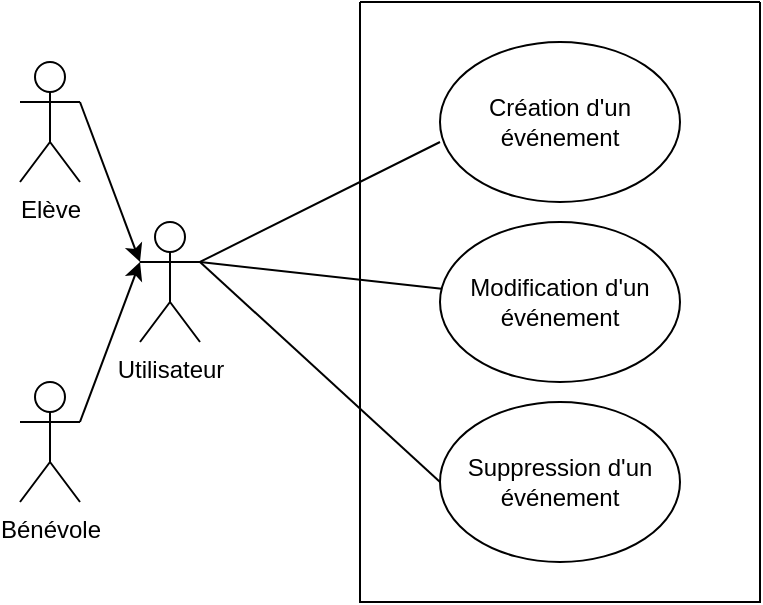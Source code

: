 <mxfile version="14.7.10" type="github">
  <diagram id="twqWvfRdq5tBX4HJEMYW" name="Page-1">
    <mxGraphModel dx="868" dy="1562" grid="1" gridSize="10" guides="1" tooltips="1" connect="1" arrows="1" fold="1" page="1" pageScale="1" pageWidth="827" pageHeight="1169" math="0" shadow="0">
      <root>
        <mxCell id="0" />
        <mxCell id="1" parent="0" />
        <mxCell id="c0F54O6PekI2rQH_W56Y-1" value="&lt;font style=&quot;vertical-align: inherit&quot;&gt;&lt;font style=&quot;vertical-align: inherit&quot;&gt;Elève&lt;/font&gt;&lt;/font&gt;" style="shape=umlActor;verticalLabelPosition=bottom;verticalAlign=top;html=1;outlineConnect=0;" parent="1" vertex="1">
          <mxGeometry x="100" y="-110" width="30" height="60" as="geometry" />
        </mxCell>
        <mxCell id="c0F54O6PekI2rQH_W56Y-2" value="&lt;font style=&quot;vertical-align: inherit&quot;&gt;&lt;font style=&quot;vertical-align: inherit&quot;&gt;Bénévole&lt;/font&gt;&lt;/font&gt;" style="shape=umlActor;verticalLabelPosition=bottom;verticalAlign=top;html=1;outlineConnect=0;" parent="1" vertex="1">
          <mxGeometry x="100" y="50" width="30" height="60" as="geometry" />
        </mxCell>
        <mxCell id="c0F54O6PekI2rQH_W56Y-3" value="&lt;font style=&quot;vertical-align: inherit&quot;&gt;&lt;font style=&quot;vertical-align: inherit&quot;&gt;Utilisateur&lt;/font&gt;&lt;/font&gt;" style="shape=umlActor;verticalLabelPosition=bottom;verticalAlign=top;html=1;outlineConnect=0;" parent="1" vertex="1">
          <mxGeometry x="160" y="-30" width="30" height="60" as="geometry" />
        </mxCell>
        <mxCell id="c0F54O6PekI2rQH_W56Y-4" value="" style="swimlane;startSize=0;" parent="1" vertex="1">
          <mxGeometry x="270" y="-140" width="200" height="300" as="geometry" />
        </mxCell>
        <mxCell id="c0F54O6PekI2rQH_W56Y-13" value="&lt;font style=&quot;vertical-align: inherit&quot;&gt;&lt;font style=&quot;vertical-align: inherit&quot;&gt;Création d&#39;un événement&lt;/font&gt;&lt;/font&gt;" style="ellipse;whiteSpace=wrap;html=1;" parent="c0F54O6PekI2rQH_W56Y-4" vertex="1">
          <mxGeometry x="40" y="20" width="120" height="80" as="geometry" />
        </mxCell>
        <mxCell id="c0F54O6PekI2rQH_W56Y-14" value="&lt;font style=&quot;vertical-align: inherit&quot;&gt;&lt;font style=&quot;vertical-align: inherit&quot;&gt;Modification d&#39;un événement&lt;/font&gt;&lt;/font&gt;" style="ellipse;whiteSpace=wrap;html=1;" parent="c0F54O6PekI2rQH_W56Y-4" vertex="1">
          <mxGeometry x="40" y="110" width="120" height="80" as="geometry" />
        </mxCell>
        <mxCell id="c0F54O6PekI2rQH_W56Y-15" value="&lt;font style=&quot;vertical-align: inherit&quot;&gt;&lt;font style=&quot;vertical-align: inherit&quot;&gt;Suppression d&#39;un événement&lt;/font&gt;&lt;/font&gt;" style="ellipse;whiteSpace=wrap;html=1;" parent="c0F54O6PekI2rQH_W56Y-4" vertex="1">
          <mxGeometry x="40" y="200" width="120" height="80" as="geometry" />
        </mxCell>
        <mxCell id="c0F54O6PekI2rQH_W56Y-10" value="" style="endArrow=classic;html=1;entryX=0;entryY=0.333;entryDx=0;entryDy=0;entryPerimeter=0;" parent="1" target="c0F54O6PekI2rQH_W56Y-3" edge="1">
          <mxGeometry width="50" height="50" relative="1" as="geometry">
            <mxPoint x="130" y="-90" as="sourcePoint" />
            <mxPoint x="440" y="-20" as="targetPoint" />
          </mxGeometry>
        </mxCell>
        <mxCell id="c0F54O6PekI2rQH_W56Y-11" value="" style="endArrow=classic;html=1;exitX=1;exitY=0.333;exitDx=0;exitDy=0;exitPerimeter=0;" parent="1" source="c0F54O6PekI2rQH_W56Y-2" edge="1">
          <mxGeometry width="50" height="50" relative="1" as="geometry">
            <mxPoint x="390" y="30" as="sourcePoint" />
            <mxPoint x="160" y="-10" as="targetPoint" />
          </mxGeometry>
        </mxCell>
        <mxCell id="c0F54O6PekI2rQH_W56Y-16" value="" style="endArrow=none;html=1;exitX=1;exitY=0.333;exitDx=0;exitDy=0;exitPerimeter=0;entryX=0;entryY=0.625;entryDx=0;entryDy=0;entryPerimeter=0;" parent="1" source="c0F54O6PekI2rQH_W56Y-3" target="c0F54O6PekI2rQH_W56Y-13" edge="1">
          <mxGeometry width="50" height="50" relative="1" as="geometry">
            <mxPoint x="390" y="10" as="sourcePoint" />
            <mxPoint x="440" y="-40" as="targetPoint" />
          </mxGeometry>
        </mxCell>
        <mxCell id="c0F54O6PekI2rQH_W56Y-17" value="" style="endArrow=none;html=1;exitX=1;exitY=0.333;exitDx=0;exitDy=0;exitPerimeter=0;entryX=0;entryY=0.5;entryDx=0;entryDy=0;" parent="1" source="c0F54O6PekI2rQH_W56Y-3" target="c0F54O6PekI2rQH_W56Y-15" edge="1">
          <mxGeometry width="50" height="50" relative="1" as="geometry">
            <mxPoint x="390" y="10" as="sourcePoint" />
            <mxPoint x="440" y="-40" as="targetPoint" />
          </mxGeometry>
        </mxCell>
        <mxCell id="c0F54O6PekI2rQH_W56Y-18" value="" style="endArrow=none;html=1;exitX=1;exitY=0.333;exitDx=0;exitDy=0;exitPerimeter=0;" parent="1" source="c0F54O6PekI2rQH_W56Y-3" target="c0F54O6PekI2rQH_W56Y-14" edge="1">
          <mxGeometry width="50" height="50" relative="1" as="geometry">
            <mxPoint x="390" y="10" as="sourcePoint" />
            <mxPoint x="440" y="-40" as="targetPoint" />
          </mxGeometry>
        </mxCell>
      </root>
    </mxGraphModel>
  </diagram>
</mxfile>
